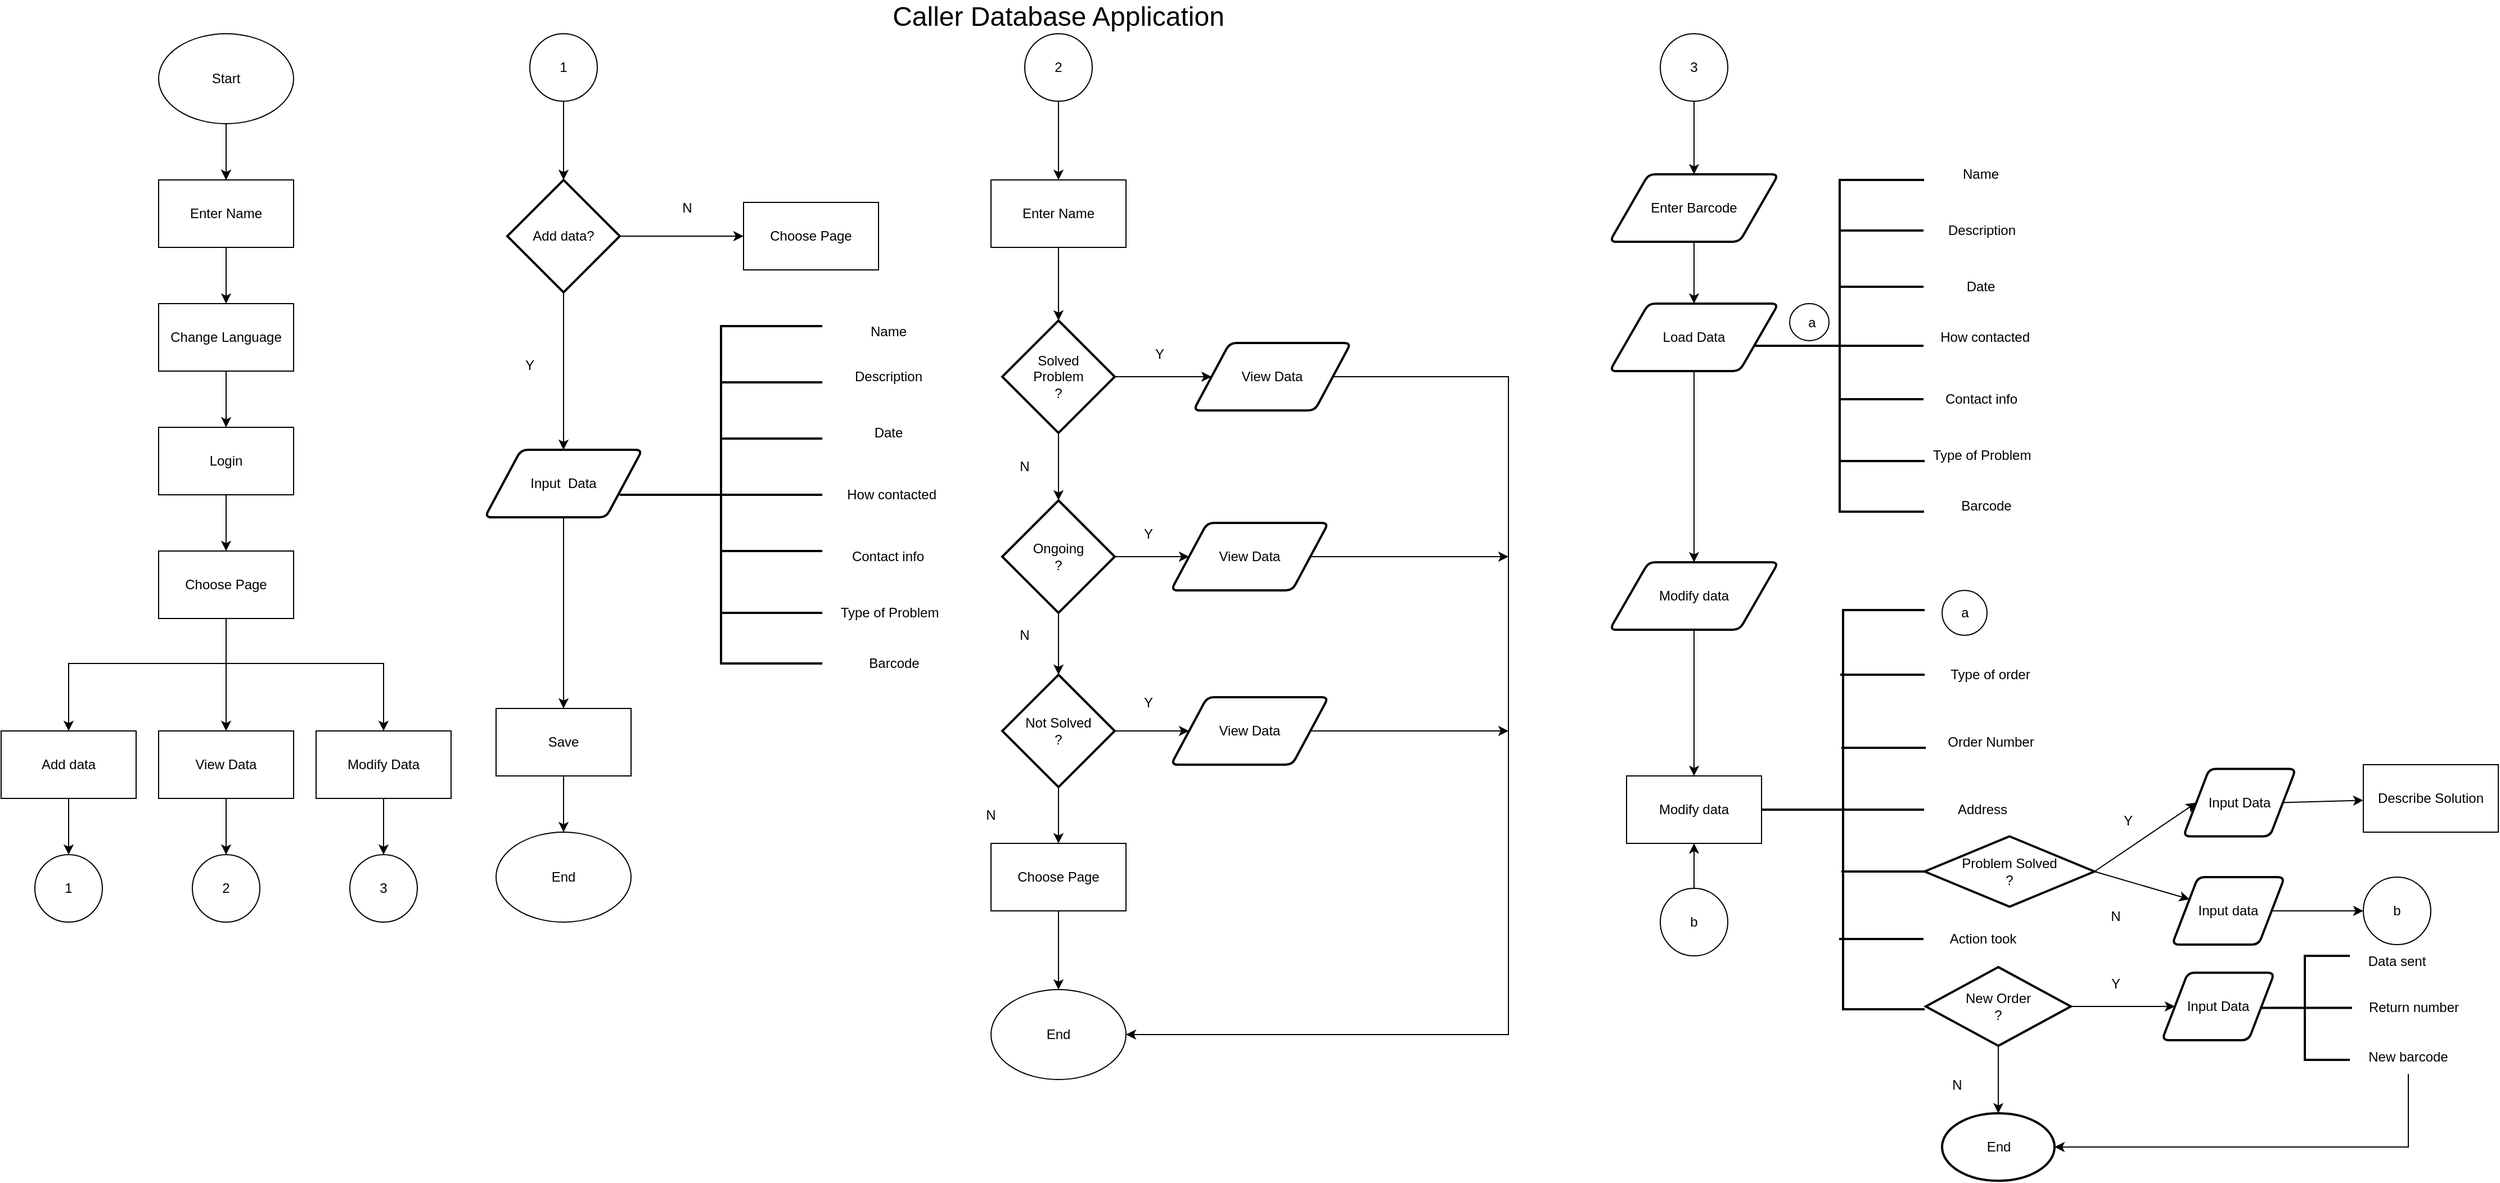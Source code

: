 <mxfile version="20.3.6" type="device"><diagram id="C5RBs43oDa-KdzZeNtuy" name="Page-1"><mxGraphModel dx="2556" dy="1094" grid="1" gridSize="10" guides="1" tooltips="1" connect="1" arrows="1" fold="1" page="1" pageScale="1" pageWidth="827" pageHeight="1169" math="0" shadow="0"><root><mxCell id="WIyWlLk6GJQsqaUBKTNV-0"/><mxCell id="WIyWlLk6GJQsqaUBKTNV-1" parent="WIyWlLk6GJQsqaUBKTNV-0"/><mxCell id="qyFNYcuWtiFjJXOkPWBM-26" value="" style="edgeStyle=orthogonalEdgeStyle;rounded=0;orthogonalLoop=1;jettySize=auto;html=1;" parent="WIyWlLk6GJQsqaUBKTNV-1" source="qyFNYcuWtiFjJXOkPWBM-0" target="qyFNYcuWtiFjJXOkPWBM-1" edge="1"><mxGeometry relative="1" as="geometry"/></mxCell><mxCell id="qyFNYcuWtiFjJXOkPWBM-0" value="Start" style="ellipse;whiteSpace=wrap;html=1;" parent="WIyWlLk6GJQsqaUBKTNV-1" vertex="1"><mxGeometry x="160" y="40" width="120" height="80" as="geometry"/></mxCell><mxCell id="qyFNYcuWtiFjJXOkPWBM-1" value="Enter Name" style="rounded=0;whiteSpace=wrap;html=1;" parent="WIyWlLk6GJQsqaUBKTNV-1" vertex="1"><mxGeometry x="160" y="170" width="120" height="60" as="geometry"/></mxCell><mxCell id="qyFNYcuWtiFjJXOkPWBM-2" value="Change Language" style="rounded=0;whiteSpace=wrap;html=1;" parent="WIyWlLk6GJQsqaUBKTNV-1" vertex="1"><mxGeometry x="160" y="280" width="120" height="60" as="geometry"/></mxCell><mxCell id="qyFNYcuWtiFjJXOkPWBM-4" value="Login" style="rounded=0;whiteSpace=wrap;html=1;" parent="WIyWlLk6GJQsqaUBKTNV-1" vertex="1"><mxGeometry x="160" y="390" width="120" height="60" as="geometry"/></mxCell><mxCell id="qyFNYcuWtiFjJXOkPWBM-7" value="Choose Page" style="rounded=0;whiteSpace=wrap;html=1;" parent="WIyWlLk6GJQsqaUBKTNV-1" vertex="1"><mxGeometry x="160" y="500" width="120" height="60" as="geometry"/></mxCell><mxCell id="qyFNYcuWtiFjJXOkPWBM-15" value="Add data" style="rounded=0;whiteSpace=wrap;html=1;" parent="WIyWlLk6GJQsqaUBKTNV-1" vertex="1"><mxGeometry x="20" y="660" width="120" height="60" as="geometry"/></mxCell><mxCell id="qyFNYcuWtiFjJXOkPWBM-16" value="View Data" style="rounded=0;whiteSpace=wrap;html=1;" parent="WIyWlLk6GJQsqaUBKTNV-1" vertex="1"><mxGeometry x="160" y="660" width="120" height="60" as="geometry"/></mxCell><mxCell id="qyFNYcuWtiFjJXOkPWBM-18" value="Modify Data" style="rounded=0;whiteSpace=wrap;html=1;" parent="WIyWlLk6GJQsqaUBKTNV-1" vertex="1"><mxGeometry x="300" y="660" width="120" height="60" as="geometry"/></mxCell><mxCell id="qyFNYcuWtiFjJXOkPWBM-24" value="" style="endArrow=classic;html=1;rounded=0;entryX=0.5;entryY=0;entryDx=0;entryDy=0;exitX=0.5;exitY=1;exitDx=0;exitDy=0;" parent="WIyWlLk6GJQsqaUBKTNV-1" source="qyFNYcuWtiFjJXOkPWBM-1" target="qyFNYcuWtiFjJXOkPWBM-2" edge="1"><mxGeometry width="50" height="50" relative="1" as="geometry"><mxPoint x="210" y="250" as="sourcePoint"/><mxPoint x="260" y="200" as="targetPoint"/></mxGeometry></mxCell><mxCell id="qyFNYcuWtiFjJXOkPWBM-25" value="" style="endArrow=classic;html=1;rounded=0;" parent="WIyWlLk6GJQsqaUBKTNV-1" source="qyFNYcuWtiFjJXOkPWBM-0" target="qyFNYcuWtiFjJXOkPWBM-1" edge="1"><mxGeometry width="50" height="50" relative="1" as="geometry"><mxPoint x="219.41" y="120" as="sourcePoint"/><mxPoint x="219.41" y="170" as="targetPoint"/></mxGeometry></mxCell><mxCell id="qyFNYcuWtiFjJXOkPWBM-27" value="" style="endArrow=classic;html=1;rounded=0;" parent="WIyWlLk6GJQsqaUBKTNV-1" source="qyFNYcuWtiFjJXOkPWBM-2" target="qyFNYcuWtiFjJXOkPWBM-4" edge="1"><mxGeometry width="50" height="50" relative="1" as="geometry"><mxPoint x="219.41" y="340" as="sourcePoint"/><mxPoint x="219.41" y="390" as="targetPoint"/></mxGeometry></mxCell><mxCell id="qyFNYcuWtiFjJXOkPWBM-28" value="" style="endArrow=classic;html=1;rounded=0;" parent="WIyWlLk6GJQsqaUBKTNV-1" source="qyFNYcuWtiFjJXOkPWBM-4" target="qyFNYcuWtiFjJXOkPWBM-7" edge="1"><mxGeometry width="50" height="50" relative="1" as="geometry"><mxPoint x="219.41" y="450" as="sourcePoint"/><mxPoint x="219.41" y="500" as="targetPoint"/></mxGeometry></mxCell><mxCell id="qyFNYcuWtiFjJXOkPWBM-29" value="" style="endArrow=classic;html=1;rounded=0;" parent="WIyWlLk6GJQsqaUBKTNV-1" target="qyFNYcuWtiFjJXOkPWBM-18" edge="1"><mxGeometry width="50" height="50" relative="1" as="geometry"><mxPoint x="220" y="600" as="sourcePoint"/><mxPoint x="359.41" y="660" as="targetPoint"/><Array as="points"><mxPoint x="360" y="600"/></Array></mxGeometry></mxCell><mxCell id="qyFNYcuWtiFjJXOkPWBM-30" value="" style="endArrow=classic;html=1;rounded=0;entryX=0.5;entryY=0;entryDx=0;entryDy=0;" parent="WIyWlLk6GJQsqaUBKTNV-1" source="qyFNYcuWtiFjJXOkPWBM-7" target="qyFNYcuWtiFjJXOkPWBM-16" edge="1"><mxGeometry width="50" height="50" relative="1" as="geometry"><mxPoint x="219.41" y="560" as="sourcePoint"/><mxPoint x="219.41" y="610" as="targetPoint"/></mxGeometry></mxCell><mxCell id="qyFNYcuWtiFjJXOkPWBM-31" value="" style="endArrow=classic;html=1;rounded=0;entryX=0.5;entryY=0;entryDx=0;entryDy=0;" parent="WIyWlLk6GJQsqaUBKTNV-1" target="qyFNYcuWtiFjJXOkPWBM-15" edge="1"><mxGeometry width="50" height="50" relative="1" as="geometry"><mxPoint x="220" y="600" as="sourcePoint"/><mxPoint x="79.41" y="650" as="targetPoint"/><Array as="points"><mxPoint x="80" y="600"/></Array></mxGeometry></mxCell><mxCell id="qyFNYcuWtiFjJXOkPWBM-32" value="" style="endArrow=classic;html=1;rounded=0;" parent="WIyWlLk6GJQsqaUBKTNV-1" source="qyFNYcuWtiFjJXOkPWBM-18" target="qyFNYcuWtiFjJXOkPWBM-37" edge="1"><mxGeometry width="50" height="50" relative="1" as="geometry"><mxPoint x="359.41" y="720" as="sourcePoint"/><mxPoint x="359.41" y="770" as="targetPoint"/></mxGeometry></mxCell><mxCell id="qyFNYcuWtiFjJXOkPWBM-33" value="" style="endArrow=classic;html=1;rounded=0;" parent="WIyWlLk6GJQsqaUBKTNV-1" source="qyFNYcuWtiFjJXOkPWBM-16" target="qyFNYcuWtiFjJXOkPWBM-36" edge="1"><mxGeometry width="50" height="50" relative="1" as="geometry"><mxPoint x="219.41" y="720" as="sourcePoint"/><mxPoint x="219.41" y="770" as="targetPoint"/></mxGeometry></mxCell><mxCell id="qyFNYcuWtiFjJXOkPWBM-34" value="" style="endArrow=classic;html=1;rounded=0;entryX=0.5;entryY=0;entryDx=0;entryDy=0;entryPerimeter=0;" parent="WIyWlLk6GJQsqaUBKTNV-1" source="qyFNYcuWtiFjJXOkPWBM-15" target="qyFNYcuWtiFjJXOkPWBM-35" edge="1"><mxGeometry width="50" height="50" relative="1" as="geometry"><mxPoint x="79.41" y="720" as="sourcePoint"/><mxPoint x="79.41" y="770" as="targetPoint"/></mxGeometry></mxCell><mxCell id="qyFNYcuWtiFjJXOkPWBM-35" value="" style="verticalLabelPosition=bottom;verticalAlign=top;html=1;shape=mxgraph.flowchart.on-page_reference;" parent="WIyWlLk6GJQsqaUBKTNV-1" vertex="1"><mxGeometry x="50" y="770" width="60" height="60" as="geometry"/></mxCell><mxCell id="qyFNYcuWtiFjJXOkPWBM-36" value="" style="verticalLabelPosition=bottom;verticalAlign=top;html=1;shape=mxgraph.flowchart.on-page_reference;" parent="WIyWlLk6GJQsqaUBKTNV-1" vertex="1"><mxGeometry x="190" y="770" width="60" height="60" as="geometry"/></mxCell><mxCell id="qyFNYcuWtiFjJXOkPWBM-37" value="" style="verticalLabelPosition=bottom;verticalAlign=top;html=1;shape=mxgraph.flowchart.on-page_reference;" parent="WIyWlLk6GJQsqaUBKTNV-1" vertex="1"><mxGeometry x="330" y="770" width="60" height="60" as="geometry"/></mxCell><mxCell id="qyFNYcuWtiFjJXOkPWBM-40" value="1" style="text;html=1;strokeColor=none;fillColor=none;align=center;verticalAlign=middle;whiteSpace=wrap;rounded=0;" parent="WIyWlLk6GJQsqaUBKTNV-1" vertex="1"><mxGeometry x="50" y="785" width="60" height="30" as="geometry"/></mxCell><mxCell id="qyFNYcuWtiFjJXOkPWBM-41" value="2" style="text;html=1;strokeColor=none;fillColor=none;align=center;verticalAlign=middle;whiteSpace=wrap;rounded=0;" parent="WIyWlLk6GJQsqaUBKTNV-1" vertex="1"><mxGeometry x="190" y="785" width="60" height="30" as="geometry"/></mxCell><mxCell id="qyFNYcuWtiFjJXOkPWBM-42" value="3" style="text;html=1;strokeColor=none;fillColor=none;align=center;verticalAlign=middle;whiteSpace=wrap;rounded=0;" parent="WIyWlLk6GJQsqaUBKTNV-1" vertex="1"><mxGeometry x="330" y="785" width="60" height="30" as="geometry"/></mxCell><mxCell id="qyFNYcuWtiFjJXOkPWBM-43" value="" style="verticalLabelPosition=bottom;verticalAlign=top;html=1;shape=mxgraph.flowchart.on-page_reference;" parent="WIyWlLk6GJQsqaUBKTNV-1" vertex="1"><mxGeometry x="490" y="40" width="60" height="60" as="geometry"/></mxCell><mxCell id="qyFNYcuWtiFjJXOkPWBM-46" value="" style="endArrow=classic;html=1;rounded=0;exitX=0.5;exitY=1;exitDx=0;exitDy=0;exitPerimeter=0;entryX=0.5;entryY=0;entryDx=0;entryDy=0;entryPerimeter=0;" parent="WIyWlLk6GJQsqaUBKTNV-1" source="qyFNYcuWtiFjJXOkPWBM-43" target="qyFNYcuWtiFjJXOkPWBM-47" edge="1"><mxGeometry width="50" height="50" relative="1" as="geometry"><mxPoint x="500" y="110" as="sourcePoint"/><mxPoint x="489.44" y="150" as="targetPoint"/></mxGeometry></mxCell><mxCell id="qyFNYcuWtiFjJXOkPWBM-47" value="Add data?" style="strokeWidth=2;html=1;shape=mxgraph.flowchart.decision;whiteSpace=wrap;" parent="WIyWlLk6GJQsqaUBKTNV-1" vertex="1"><mxGeometry x="470" y="170" width="100" height="100" as="geometry"/></mxCell><mxCell id="qyFNYcuWtiFjJXOkPWBM-48" value="" style="endArrow=classic;html=1;rounded=0;exitX=1;exitY=0.5;exitDx=0;exitDy=0;exitPerimeter=0;" parent="WIyWlLk6GJQsqaUBKTNV-1" source="qyFNYcuWtiFjJXOkPWBM-47" target="qyFNYcuWtiFjJXOkPWBM-49" edge="1"><mxGeometry width="50" height="50" relative="1" as="geometry"><mxPoint x="540" y="180" as="sourcePoint"/><mxPoint x="590" y="180" as="targetPoint"/></mxGeometry></mxCell><mxCell id="qyFNYcuWtiFjJXOkPWBM-49" value="Choose Page" style="rounded=0;whiteSpace=wrap;html=1;" parent="WIyWlLk6GJQsqaUBKTNV-1" vertex="1"><mxGeometry x="680" y="190" width="120" height="60" as="geometry"/></mxCell><mxCell id="qyFNYcuWtiFjJXOkPWBM-50" value="N" style="text;html=1;strokeColor=none;fillColor=none;align=center;verticalAlign=middle;whiteSpace=wrap;rounded=0;" parent="WIyWlLk6GJQsqaUBKTNV-1" vertex="1"><mxGeometry x="600" y="180" width="60" height="30" as="geometry"/></mxCell><mxCell id="qyFNYcuWtiFjJXOkPWBM-51" value="" style="endArrow=classic;html=1;rounded=0;entryX=0.5;entryY=0;entryDx=0;entryDy=0;" parent="WIyWlLk6GJQsqaUBKTNV-1" source="qyFNYcuWtiFjJXOkPWBM-47" target="qyFNYcuWtiFjJXOkPWBM-53" edge="1"><mxGeometry width="50" height="50" relative="1" as="geometry"><mxPoint x="489.44" y="230" as="sourcePoint"/><mxPoint x="489.44" y="280" as="targetPoint"/></mxGeometry></mxCell><mxCell id="qyFNYcuWtiFjJXOkPWBM-52" value="Y" style="text;html=1;strokeColor=none;fillColor=none;align=center;verticalAlign=middle;whiteSpace=wrap;rounded=0;" parent="WIyWlLk6GJQsqaUBKTNV-1" vertex="1"><mxGeometry x="460" y="320" width="60" height="30" as="geometry"/></mxCell><mxCell id="qyFNYcuWtiFjJXOkPWBM-53" value="Input&amp;nbsp; Data" style="shape=parallelogram;html=1;strokeWidth=2;perimeter=parallelogramPerimeter;whiteSpace=wrap;rounded=1;arcSize=12;size=0.23;" parent="WIyWlLk6GJQsqaUBKTNV-1" vertex="1"><mxGeometry x="450" y="410" width="140" height="60" as="geometry"/></mxCell><mxCell id="qyFNYcuWtiFjJXOkPWBM-54" value="" style="endArrow=classic;html=1;rounded=0;entryX=0.5;entryY=0;entryDx=0;entryDy=0;" parent="WIyWlLk6GJQsqaUBKTNV-1" source="qyFNYcuWtiFjJXOkPWBM-53" target="qyFNYcuWtiFjJXOkPWBM-55" edge="1"><mxGeometry width="50" height="50" relative="1" as="geometry"><mxPoint x="490" y="340" as="sourcePoint"/><mxPoint x="488.89" y="390" as="targetPoint"/></mxGeometry></mxCell><mxCell id="qyFNYcuWtiFjJXOkPWBM-55" value="Save" style="rounded=0;whiteSpace=wrap;html=1;" parent="WIyWlLk6GJQsqaUBKTNV-1" vertex="1"><mxGeometry x="460" y="640" width="120" height="60" as="geometry"/></mxCell><mxCell id="qyFNYcuWtiFjJXOkPWBM-57" value="End" style="ellipse;whiteSpace=wrap;html=1;" parent="WIyWlLk6GJQsqaUBKTNV-1" vertex="1"><mxGeometry x="460" y="750" width="120" height="80" as="geometry"/></mxCell><mxCell id="qyFNYcuWtiFjJXOkPWBM-58" value="" style="endArrow=classic;html=1;rounded=0;entryX=0.5;entryY=0;entryDx=0;entryDy=0;" parent="WIyWlLk6GJQsqaUBKTNV-1" source="qyFNYcuWtiFjJXOkPWBM-55" target="qyFNYcuWtiFjJXOkPWBM-57" edge="1"><mxGeometry width="50" height="50" relative="1" as="geometry"><mxPoint x="490" y="450" as="sourcePoint"/><mxPoint x="490" y="500" as="targetPoint"/></mxGeometry></mxCell><mxCell id="qyFNYcuWtiFjJXOkPWBM-66" value="" style="strokeWidth=2;html=1;shape=mxgraph.flowchart.annotation_2;align=left;labelPosition=right;pointerEvents=1;" parent="WIyWlLk6GJQsqaUBKTNV-1" vertex="1"><mxGeometry x="570" y="300" width="180" height="300" as="geometry"/></mxCell><mxCell id="qyFNYcuWtiFjJXOkPWBM-69" value="" style="strokeWidth=2;html=1;shape=mxgraph.flowchart.annotation_1;align=left;pointerEvents=1;" parent="WIyWlLk6GJQsqaUBKTNV-1" vertex="1"><mxGeometry x="660" y="350" width="90" height="100" as="geometry"/></mxCell><mxCell id="qyFNYcuWtiFjJXOkPWBM-71" value="" style="strokeWidth=2;html=1;shape=mxgraph.flowchart.annotation_1;align=left;pointerEvents=1;" parent="WIyWlLk6GJQsqaUBKTNV-1" vertex="1"><mxGeometry x="660" y="400" width="90" height="100" as="geometry"/></mxCell><mxCell id="qyFNYcuWtiFjJXOkPWBM-74" value="" style="line;strokeWidth=2;html=1;" parent="WIyWlLk6GJQsqaUBKTNV-1" vertex="1"><mxGeometry x="660" y="550" width="90" height="10" as="geometry"/></mxCell><mxCell id="qyFNYcuWtiFjJXOkPWBM-75" value="Name" style="text;html=1;strokeColor=none;fillColor=none;align=center;verticalAlign=middle;whiteSpace=wrap;rounded=0;" parent="WIyWlLk6GJQsqaUBKTNV-1" vertex="1"><mxGeometry x="778.5" y="290" width="60" height="30" as="geometry"/></mxCell><mxCell id="qyFNYcuWtiFjJXOkPWBM-76" value="Description" style="text;html=1;strokeColor=none;fillColor=none;align=center;verticalAlign=middle;whiteSpace=wrap;rounded=0;" parent="WIyWlLk6GJQsqaUBKTNV-1" vertex="1"><mxGeometry x="778.5" y="330" width="60" height="30" as="geometry"/></mxCell><mxCell id="qyFNYcuWtiFjJXOkPWBM-77" value="Date" style="text;html=1;strokeColor=none;fillColor=none;align=center;verticalAlign=middle;whiteSpace=wrap;rounded=0;" parent="WIyWlLk6GJQsqaUBKTNV-1" vertex="1"><mxGeometry x="778.5" y="380" width="60" height="30" as="geometry"/></mxCell><mxCell id="qyFNYcuWtiFjJXOkPWBM-78" value="How contacted&amp;nbsp;" style="text;html=1;strokeColor=none;fillColor=none;align=center;verticalAlign=middle;whiteSpace=wrap;rounded=0;" parent="WIyWlLk6GJQsqaUBKTNV-1" vertex="1"><mxGeometry x="767" y="435" width="93" height="30" as="geometry"/></mxCell><mxCell id="qyFNYcuWtiFjJXOkPWBM-79" value="Contact info" style="text;html=1;strokeColor=none;fillColor=none;align=center;verticalAlign=middle;whiteSpace=wrap;rounded=0;" parent="WIyWlLk6GJQsqaUBKTNV-1" vertex="1"><mxGeometry x="767" y="490" width="83" height="30" as="geometry"/></mxCell><mxCell id="qyFNYcuWtiFjJXOkPWBM-82" value="Type of Problem" style="text;html=1;strokeColor=none;fillColor=none;align=center;verticalAlign=middle;whiteSpace=wrap;rounded=0;" parent="WIyWlLk6GJQsqaUBKTNV-1" vertex="1"><mxGeometry x="758.5" y="540" width="101.5" height="30" as="geometry"/></mxCell><mxCell id="qyFNYcuWtiFjJXOkPWBM-83" value="Barcode" style="text;html=1;strokeColor=none;fillColor=none;align=center;verticalAlign=middle;whiteSpace=wrap;rounded=0;" parent="WIyWlLk6GJQsqaUBKTNV-1" vertex="1"><mxGeometry x="783.5" y="585" width="60" height="30" as="geometry"/></mxCell><mxCell id="qyFNYcuWtiFjJXOkPWBM-84" value="1" style="text;html=1;strokeColor=none;fillColor=none;align=center;verticalAlign=middle;whiteSpace=wrap;rounded=0;" parent="WIyWlLk6GJQsqaUBKTNV-1" vertex="1"><mxGeometry x="490" y="55" width="60" height="30" as="geometry"/></mxCell><mxCell id="qyFNYcuWtiFjJXOkPWBM-85" value="" style="verticalLabelPosition=bottom;verticalAlign=top;html=1;shape=mxgraph.flowchart.on-page_reference;" parent="WIyWlLk6GJQsqaUBKTNV-1" vertex="1"><mxGeometry x="930" y="40" width="60" height="60" as="geometry"/></mxCell><mxCell id="qyFNYcuWtiFjJXOkPWBM-87" value="" style="endArrow=classic;html=1;rounded=0;entryX=0.5;entryY=0;entryDx=0;entryDy=0;" parent="WIyWlLk6GJQsqaUBKTNV-1" source="qyFNYcuWtiFjJXOkPWBM-85" target="qyFNYcuWtiFjJXOkPWBM-88" edge="1"><mxGeometry width="50" height="50" relative="1" as="geometry"><mxPoint x="949" y="90" as="sourcePoint"/><mxPoint x="949.29" y="170" as="targetPoint"/></mxGeometry></mxCell><mxCell id="qyFNYcuWtiFjJXOkPWBM-88" value="Enter Name" style="rounded=0;whiteSpace=wrap;html=1;" parent="WIyWlLk6GJQsqaUBKTNV-1" vertex="1"><mxGeometry x="900" y="170" width="120" height="60" as="geometry"/></mxCell><mxCell id="qyFNYcuWtiFjJXOkPWBM-89" value="2" style="text;html=1;strokeColor=none;fillColor=none;align=center;verticalAlign=middle;whiteSpace=wrap;rounded=0;" parent="WIyWlLk6GJQsqaUBKTNV-1" vertex="1"><mxGeometry x="930" y="55" width="60" height="30" as="geometry"/></mxCell><mxCell id="qyFNYcuWtiFjJXOkPWBM-91" value="" style="endArrow=classic;html=1;rounded=0;entryX=0.5;entryY=0;entryDx=0;entryDy=0;entryPerimeter=0;" parent="WIyWlLk6GJQsqaUBKTNV-1" source="qyFNYcuWtiFjJXOkPWBM-88" target="qyFNYcuWtiFjJXOkPWBM-92" edge="1"><mxGeometry width="50" height="50" relative="1" as="geometry"><mxPoint x="959.29" y="240" as="sourcePoint"/><mxPoint x="959.29" y="310" as="targetPoint"/></mxGeometry></mxCell><mxCell id="qyFNYcuWtiFjJXOkPWBM-92" value="Solved &lt;br&gt;Problem&lt;br&gt;?" style="strokeWidth=2;html=1;shape=mxgraph.flowchart.decision;whiteSpace=wrap;" parent="WIyWlLk6GJQsqaUBKTNV-1" vertex="1"><mxGeometry x="910" y="295" width="100" height="100" as="geometry"/></mxCell><mxCell id="qyFNYcuWtiFjJXOkPWBM-93" value="" style="endArrow=classic;html=1;rounded=0;entryX=0;entryY=0.5;entryDx=0;entryDy=0;startArrow=none;exitX=1;exitY=0.5;exitDx=0;exitDy=0;exitPerimeter=0;" parent="WIyWlLk6GJQsqaUBKTNV-1" source="qyFNYcuWtiFjJXOkPWBM-92" target="qyFNYcuWtiFjJXOkPWBM-94" edge="1"><mxGeometry width="50" height="50" relative="1" as="geometry"><mxPoint x="1070" y="380" as="sourcePoint"/><mxPoint x="1070" y="350" as="targetPoint"/></mxGeometry></mxCell><mxCell id="qyFNYcuWtiFjJXOkPWBM-94" value="View Data" style="shape=parallelogram;html=1;strokeWidth=2;perimeter=parallelogramPerimeter;whiteSpace=wrap;rounded=1;arcSize=12;size=0.23;" parent="WIyWlLk6GJQsqaUBKTNV-1" vertex="1"><mxGeometry x="1080" y="315" width="140" height="60" as="geometry"/></mxCell><mxCell id="qyFNYcuWtiFjJXOkPWBM-96" value="" style="endArrow=classic;html=1;rounded=0;entryX=0.5;entryY=0;entryDx=0;entryDy=0;entryPerimeter=0;" parent="WIyWlLk6GJQsqaUBKTNV-1" source="qyFNYcuWtiFjJXOkPWBM-92" target="qyFNYcuWtiFjJXOkPWBM-97" edge="1"><mxGeometry width="50" height="50" relative="1" as="geometry"><mxPoint x="959.29" y="460" as="sourcePoint"/><mxPoint x="959.29" y="530" as="targetPoint"/></mxGeometry></mxCell><mxCell id="qyFNYcuWtiFjJXOkPWBM-97" value="Ongoing&lt;br&gt;?" style="strokeWidth=2;html=1;shape=mxgraph.flowchart.decision;whiteSpace=wrap;" parent="WIyWlLk6GJQsqaUBKTNV-1" vertex="1"><mxGeometry x="910" y="455" width="100" height="100" as="geometry"/></mxCell><mxCell id="qyFNYcuWtiFjJXOkPWBM-98" value="" style="endArrow=classic;html=1;rounded=0;entryX=0;entryY=0.5;entryDx=0;entryDy=0;" parent="WIyWlLk6GJQsqaUBKTNV-1" source="qyFNYcuWtiFjJXOkPWBM-97" target="qyFNYcuWtiFjJXOkPWBM-99" edge="1"><mxGeometry width="50" height="50" relative="1" as="geometry"><mxPoint x="1010" y="580" as="sourcePoint"/><mxPoint x="1070" y="570" as="targetPoint"/></mxGeometry></mxCell><mxCell id="qyFNYcuWtiFjJXOkPWBM-99" value="View Data" style="shape=parallelogram;html=1;strokeWidth=2;perimeter=parallelogramPerimeter;whiteSpace=wrap;rounded=1;arcSize=12;size=0.23;" parent="WIyWlLk6GJQsqaUBKTNV-1" vertex="1"><mxGeometry x="1060" y="475" width="140" height="60" as="geometry"/></mxCell><mxCell id="qyFNYcuWtiFjJXOkPWBM-100" value="Y" style="text;html=1;strokeColor=none;fillColor=none;align=center;verticalAlign=middle;whiteSpace=wrap;rounded=0;" parent="WIyWlLk6GJQsqaUBKTNV-1" vertex="1"><mxGeometry x="1010" y="470" width="60" height="30" as="geometry"/></mxCell><mxCell id="qyFNYcuWtiFjJXOkPWBM-101" value="" style="endArrow=classic;html=1;rounded=0;entryX=0.5;entryY=0;entryDx=0;entryDy=0;startArrow=none;" parent="WIyWlLk6GJQsqaUBKTNV-1" source="qyFNYcuWtiFjJXOkPWBM-102" target="qyFNYcuWtiFjJXOkPWBM-119" edge="1"><mxGeometry width="50" height="50" relative="1" as="geometry"><mxPoint x="959.29" y="680" as="sourcePoint"/><mxPoint x="959.29" y="750" as="targetPoint"/></mxGeometry></mxCell><mxCell id="qyFNYcuWtiFjJXOkPWBM-103" value="" style="endArrow=classic;html=1;rounded=0;entryX=0;entryY=0.5;entryDx=0;entryDy=0;" parent="WIyWlLk6GJQsqaUBKTNV-1" source="qyFNYcuWtiFjJXOkPWBM-102" target="qyFNYcuWtiFjJXOkPWBM-104" edge="1"><mxGeometry width="50" height="50" relative="1" as="geometry"><mxPoint x="1010" y="790" as="sourcePoint"/><mxPoint x="1070" y="780" as="targetPoint"/></mxGeometry></mxCell><mxCell id="qyFNYcuWtiFjJXOkPWBM-104" value="View Data" style="shape=parallelogram;html=1;strokeWidth=2;perimeter=parallelogramPerimeter;whiteSpace=wrap;rounded=1;arcSize=12;size=0.23;" parent="WIyWlLk6GJQsqaUBKTNV-1" vertex="1"><mxGeometry x="1060" y="630" width="140" height="60" as="geometry"/></mxCell><mxCell id="qyFNYcuWtiFjJXOkPWBM-105" value="Y" style="text;html=1;strokeColor=none;fillColor=none;align=center;verticalAlign=middle;whiteSpace=wrap;rounded=0;" parent="WIyWlLk6GJQsqaUBKTNV-1" vertex="1"><mxGeometry x="1010" y="620" width="60" height="30" as="geometry"/></mxCell><mxCell id="qyFNYcuWtiFjJXOkPWBM-95" value="Y" style="text;html=1;strokeColor=none;fillColor=none;align=center;verticalAlign=middle;whiteSpace=wrap;rounded=0;" parent="WIyWlLk6GJQsqaUBKTNV-1" vertex="1"><mxGeometry x="1020" y="310" width="60" height="30" as="geometry"/></mxCell><mxCell id="qyFNYcuWtiFjJXOkPWBM-102" value="Not Solved&lt;br&gt;?" style="strokeWidth=2;html=1;shape=mxgraph.flowchart.decision;whiteSpace=wrap;" parent="WIyWlLk6GJQsqaUBKTNV-1" vertex="1"><mxGeometry x="910" y="610" width="100" height="100" as="geometry"/></mxCell><mxCell id="qyFNYcuWtiFjJXOkPWBM-110" value="" style="endArrow=classic;html=1;rounded=0;" parent="WIyWlLk6GJQsqaUBKTNV-1" source="qyFNYcuWtiFjJXOkPWBM-97" target="qyFNYcuWtiFjJXOkPWBM-102" edge="1"><mxGeometry width="50" height="50" relative="1" as="geometry"><mxPoint x="959.29" y="535" as="sourcePoint"/><mxPoint x="959.29" y="605" as="targetPoint"/></mxGeometry></mxCell><mxCell id="qyFNYcuWtiFjJXOkPWBM-116" value="N" style="text;html=1;strokeColor=none;fillColor=none;align=center;verticalAlign=middle;whiteSpace=wrap;rounded=0;" parent="WIyWlLk6GJQsqaUBKTNV-1" vertex="1"><mxGeometry x="900" y="410" width="60" height="30" as="geometry"/></mxCell><mxCell id="qyFNYcuWtiFjJXOkPWBM-117" value="N" style="text;html=1;strokeColor=none;fillColor=none;align=center;verticalAlign=middle;whiteSpace=wrap;rounded=0;" parent="WIyWlLk6GJQsqaUBKTNV-1" vertex="1"><mxGeometry x="900" y="560" width="60" height="30" as="geometry"/></mxCell><mxCell id="qyFNYcuWtiFjJXOkPWBM-118" value="N" style="text;html=1;strokeColor=none;fillColor=none;align=center;verticalAlign=middle;whiteSpace=wrap;rounded=0;" parent="WIyWlLk6GJQsqaUBKTNV-1" vertex="1"><mxGeometry x="870" y="720" width="60" height="30" as="geometry"/></mxCell><mxCell id="qyFNYcuWtiFjJXOkPWBM-119" value="Choose Page" style="rounded=0;whiteSpace=wrap;html=1;" parent="WIyWlLk6GJQsqaUBKTNV-1" vertex="1"><mxGeometry x="900" y="760" width="120" height="60" as="geometry"/></mxCell><mxCell id="qyFNYcuWtiFjJXOkPWBM-120" value="" style="endArrow=classic;html=1;rounded=0;entryX=0.5;entryY=0;entryDx=0;entryDy=0;" parent="WIyWlLk6GJQsqaUBKTNV-1" source="qyFNYcuWtiFjJXOkPWBM-119" target="qyFNYcuWtiFjJXOkPWBM-121" edge="1"><mxGeometry width="50" height="50" relative="1" as="geometry"><mxPoint x="958.57" y="820" as="sourcePoint"/><mxPoint x="958.57" y="890" as="targetPoint"/></mxGeometry></mxCell><mxCell id="qyFNYcuWtiFjJXOkPWBM-121" value="End" style="ellipse;whiteSpace=wrap;html=1;" parent="WIyWlLk6GJQsqaUBKTNV-1" vertex="1"><mxGeometry x="900" y="890" width="120" height="80" as="geometry"/></mxCell><mxCell id="qyFNYcuWtiFjJXOkPWBM-122" value="" style="endArrow=classic;html=1;rounded=0;entryX=1;entryY=0.5;entryDx=0;entryDy=0;exitX=1;exitY=0.5;exitDx=0;exitDy=0;" parent="WIyWlLk6GJQsqaUBKTNV-1" source="qyFNYcuWtiFjJXOkPWBM-94" target="qyFNYcuWtiFjJXOkPWBM-121" edge="1"><mxGeometry width="50" height="50" relative="1" as="geometry"><mxPoint x="1300" y="350" as="sourcePoint"/><mxPoint x="1300" y="420" as="targetPoint"/><Array as="points"><mxPoint x="1360" y="345"/><mxPoint x="1360" y="930"/></Array></mxGeometry></mxCell><mxCell id="qyFNYcuWtiFjJXOkPWBM-123" value="" style="endArrow=classic;html=1;rounded=0;exitX=1;exitY=0.5;exitDx=0;exitDy=0;" parent="WIyWlLk6GJQsqaUBKTNV-1" source="qyFNYcuWtiFjJXOkPWBM-99" edge="1"><mxGeometry width="50" height="50" relative="1" as="geometry"><mxPoint x="970" y="110" as="sourcePoint"/><mxPoint x="1360" y="505" as="targetPoint"/></mxGeometry></mxCell><mxCell id="qyFNYcuWtiFjJXOkPWBM-125" value="" style="endArrow=classic;html=1;rounded=0;" parent="WIyWlLk6GJQsqaUBKTNV-1" source="qyFNYcuWtiFjJXOkPWBM-104" edge="1"><mxGeometry width="50" height="50" relative="1" as="geometry"><mxPoint x="1190" y="660.0" as="sourcePoint"/><mxPoint x="1360" y="660" as="targetPoint"/></mxGeometry></mxCell><mxCell id="qyFNYcuWtiFjJXOkPWBM-126" value="" style="verticalLabelPosition=bottom;verticalAlign=top;html=1;shape=mxgraph.flowchart.on-page_reference;" parent="WIyWlLk6GJQsqaUBKTNV-1" vertex="1"><mxGeometry x="1495" y="40" width="60" height="60" as="geometry"/></mxCell><mxCell id="qyFNYcuWtiFjJXOkPWBM-128" value="Enter Barcode" style="shape=parallelogram;html=1;strokeWidth=2;perimeter=parallelogramPerimeter;whiteSpace=wrap;rounded=1;arcSize=12;size=0.23;" parent="WIyWlLk6GJQsqaUBKTNV-1" vertex="1"><mxGeometry x="1450" y="165" width="150" height="60" as="geometry"/></mxCell><mxCell id="qyFNYcuWtiFjJXOkPWBM-129" value="" style="endArrow=classic;html=1;rounded=0;entryX=0.5;entryY=0;entryDx=0;entryDy=0;" parent="WIyWlLk6GJQsqaUBKTNV-1" source="qyFNYcuWtiFjJXOkPWBM-126" target="qyFNYcuWtiFjJXOkPWBM-128" edge="1"><mxGeometry width="50" height="50" relative="1" as="geometry"><mxPoint x="1540" y="100" as="sourcePoint"/><mxPoint x="1540" y="150" as="targetPoint"/></mxGeometry></mxCell><mxCell id="qyFNYcuWtiFjJXOkPWBM-130" style="edgeStyle=orthogonalEdgeStyle;rounded=0;orthogonalLoop=1;jettySize=auto;html=1;exitX=0.5;exitY=1;exitDx=0;exitDy=0;" parent="WIyWlLk6GJQsqaUBKTNV-1" source="qyFNYcuWtiFjJXOkPWBM-128" target="qyFNYcuWtiFjJXOkPWBM-128" edge="1"><mxGeometry relative="1" as="geometry"/></mxCell><mxCell id="qyFNYcuWtiFjJXOkPWBM-132" value="Load Data" style="shape=parallelogram;html=1;strokeWidth=2;perimeter=parallelogramPerimeter;whiteSpace=wrap;rounded=1;arcSize=12;size=0.23;" parent="WIyWlLk6GJQsqaUBKTNV-1" vertex="1"><mxGeometry x="1450" y="280" width="150" height="60" as="geometry"/></mxCell><mxCell id="qyFNYcuWtiFjJXOkPWBM-133" style="edgeStyle=orthogonalEdgeStyle;rounded=0;orthogonalLoop=1;jettySize=auto;html=1;exitX=0.5;exitY=1;exitDx=0;exitDy=0;" parent="WIyWlLk6GJQsqaUBKTNV-1" source="qyFNYcuWtiFjJXOkPWBM-132" target="qyFNYcuWtiFjJXOkPWBM-132" edge="1"><mxGeometry relative="1" as="geometry"/></mxCell><mxCell id="qyFNYcuWtiFjJXOkPWBM-134" value="" style="endArrow=classic;html=1;rounded=0;entryX=0.5;entryY=0;entryDx=0;entryDy=0;exitX=0.5;exitY=1;exitDx=0;exitDy=0;" parent="WIyWlLk6GJQsqaUBKTNV-1" source="qyFNYcuWtiFjJXOkPWBM-128" target="qyFNYcuWtiFjJXOkPWBM-132" edge="1"><mxGeometry width="50" height="50" relative="1" as="geometry"><mxPoint x="1525" y="220" as="sourcePoint"/><mxPoint x="1539.29" y="280" as="targetPoint"/></mxGeometry></mxCell><mxCell id="qyFNYcuWtiFjJXOkPWBM-136" style="edgeStyle=orthogonalEdgeStyle;rounded=0;orthogonalLoop=1;jettySize=auto;html=1;exitX=0.5;exitY=1;exitDx=0;exitDy=0;" parent="WIyWlLk6GJQsqaUBKTNV-1" edge="1"><mxGeometry relative="1" as="geometry"><mxPoint x="1540" y="345" as="sourcePoint"/><mxPoint x="1540" y="345" as="targetPoint"/></mxGeometry></mxCell><mxCell id="qyFNYcuWtiFjJXOkPWBM-137" value="Modify data" style="shape=parallelogram;html=1;strokeWidth=2;perimeter=parallelogramPerimeter;whiteSpace=wrap;rounded=1;arcSize=12;size=0.23;" parent="WIyWlLk6GJQsqaUBKTNV-1" vertex="1"><mxGeometry x="1450" y="510" width="150" height="60" as="geometry"/></mxCell><mxCell id="qyFNYcuWtiFjJXOkPWBM-138" style="edgeStyle=orthogonalEdgeStyle;rounded=0;orthogonalLoop=1;jettySize=auto;html=1;exitX=0.5;exitY=1;exitDx=0;exitDy=0;" parent="WIyWlLk6GJQsqaUBKTNV-1" source="qyFNYcuWtiFjJXOkPWBM-137" target="qyFNYcuWtiFjJXOkPWBM-137" edge="1"><mxGeometry relative="1" as="geometry"/></mxCell><mxCell id="qyFNYcuWtiFjJXOkPWBM-139" value="" style="endArrow=classic;html=1;rounded=0;entryX=0.5;entryY=0;entryDx=0;entryDy=0;exitX=0.5;exitY=1;exitDx=0;exitDy=0;" parent="WIyWlLk6GJQsqaUBKTNV-1" source="qyFNYcuWtiFjJXOkPWBM-132" target="qyFNYcuWtiFjJXOkPWBM-137" edge="1"><mxGeometry width="50" height="50" relative="1" as="geometry"><mxPoint x="1539.29" y="340" as="sourcePoint"/><mxPoint x="1539.29" y="400" as="targetPoint"/></mxGeometry></mxCell><mxCell id="qyFNYcuWtiFjJXOkPWBM-140" value="3" style="text;html=1;strokeColor=none;fillColor=none;align=center;verticalAlign=middle;whiteSpace=wrap;rounded=0;" parent="WIyWlLk6GJQsqaUBKTNV-1" vertex="1"><mxGeometry x="1495" y="55" width="60" height="30" as="geometry"/></mxCell><mxCell id="qyFNYcuWtiFjJXOkPWBM-144" value="Name" style="text;html=1;strokeColor=none;fillColor=none;align=center;verticalAlign=middle;whiteSpace=wrap;rounded=0;" parent="WIyWlLk6GJQsqaUBKTNV-1" vertex="1"><mxGeometry x="1750" y="150" width="60" height="30" as="geometry"/></mxCell><mxCell id="qyFNYcuWtiFjJXOkPWBM-145" value="Description" style="text;html=1;strokeColor=none;fillColor=none;align=center;verticalAlign=middle;whiteSpace=wrap;rounded=0;" parent="WIyWlLk6GJQsqaUBKTNV-1" vertex="1"><mxGeometry x="1750.75" y="200" width="60" height="30" as="geometry"/></mxCell><mxCell id="qyFNYcuWtiFjJXOkPWBM-146" value="Date" style="text;html=1;strokeColor=none;fillColor=none;align=center;verticalAlign=middle;whiteSpace=wrap;rounded=0;" parent="WIyWlLk6GJQsqaUBKTNV-1" vertex="1"><mxGeometry x="1750" y="250" width="60" height="30" as="geometry"/></mxCell><mxCell id="qyFNYcuWtiFjJXOkPWBM-147" value="How contacted&amp;nbsp;" style="text;html=1;strokeColor=none;fillColor=none;align=center;verticalAlign=middle;whiteSpace=wrap;rounded=0;" parent="WIyWlLk6GJQsqaUBKTNV-1" vertex="1"><mxGeometry x="1738.5" y="295" width="93" height="30" as="geometry"/></mxCell><mxCell id="qyFNYcuWtiFjJXOkPWBM-148" value="Contact info" style="text;html=1;strokeColor=none;fillColor=none;align=center;verticalAlign=middle;whiteSpace=wrap;rounded=0;" parent="WIyWlLk6GJQsqaUBKTNV-1" vertex="1"><mxGeometry x="1738.5" y="350" width="83" height="30" as="geometry"/></mxCell><mxCell id="qyFNYcuWtiFjJXOkPWBM-149" value="Type of Problem" style="text;html=1;strokeColor=none;fillColor=none;align=center;verticalAlign=middle;whiteSpace=wrap;rounded=0;" parent="WIyWlLk6GJQsqaUBKTNV-1" vertex="1"><mxGeometry x="1730" y="400" width="101.5" height="30" as="geometry"/></mxCell><mxCell id="qyFNYcuWtiFjJXOkPWBM-150" value="Barcode" style="text;html=1;strokeColor=none;fillColor=none;align=center;verticalAlign=middle;whiteSpace=wrap;rounded=0;" parent="WIyWlLk6GJQsqaUBKTNV-1" vertex="1"><mxGeometry x="1755" y="445" width="60" height="30" as="geometry"/></mxCell><mxCell id="qyFNYcuWtiFjJXOkPWBM-161" value="" style="strokeWidth=2;html=1;shape=mxgraph.flowchart.annotation_2;align=left;labelPosition=right;pointerEvents=1;" parent="WIyWlLk6GJQsqaUBKTNV-1" vertex="1"><mxGeometry x="1579.5" y="170" width="150" height="295" as="geometry"/></mxCell><mxCell id="qyFNYcuWtiFjJXOkPWBM-168" value="" style="endArrow=classic;html=1;rounded=0;entryX=0.5;entryY=0;entryDx=0;entryDy=0;exitX=0.5;exitY=1;exitDx=0;exitDy=0;" parent="WIyWlLk6GJQsqaUBKTNV-1" source="qyFNYcuWtiFjJXOkPWBM-137" target="qyFNYcuWtiFjJXOkPWBM-169" edge="1"><mxGeometry width="50" height="50" relative="1" as="geometry"><mxPoint x="1525" y="570" as="sourcePoint"/><mxPoint x="1514.29" y="527.5" as="targetPoint"/></mxGeometry></mxCell><mxCell id="qyFNYcuWtiFjJXOkPWBM-169" value="Modify data" style="rounded=0;whiteSpace=wrap;html=1;" parent="WIyWlLk6GJQsqaUBKTNV-1" vertex="1"><mxGeometry x="1465" y="700" width="120" height="60" as="geometry"/></mxCell><mxCell id="qyFNYcuWtiFjJXOkPWBM-170" value="" style="endArrow=classic;html=1;rounded=0;entryX=0.5;entryY=1;entryDx=0;entryDy=0;" parent="WIyWlLk6GJQsqaUBKTNV-1" source="qyFNYcuWtiFjJXOkPWBM-171" target="qyFNYcuWtiFjJXOkPWBM-169" edge="1"><mxGeometry width="50" height="50" relative="1" as="geometry"><mxPoint x="1525" y="650" as="sourcePoint"/><mxPoint x="1550" y="670" as="targetPoint"/></mxGeometry></mxCell><mxCell id="qyFNYcuWtiFjJXOkPWBM-171" value="" style="verticalLabelPosition=bottom;verticalAlign=top;html=1;shape=mxgraph.flowchart.on-page_reference;" parent="WIyWlLk6GJQsqaUBKTNV-1" vertex="1"><mxGeometry x="1495.0" y="800.0" width="60" height="60" as="geometry"/></mxCell><mxCell id="qyFNYcuWtiFjJXOkPWBM-173" value="" style="strokeWidth=2;html=1;shape=mxgraph.flowchart.annotation_2;align=left;labelPosition=right;pointerEvents=1;" parent="WIyWlLk6GJQsqaUBKTNV-1" vertex="1"><mxGeometry x="1585" y="552.5" width="145" height="355" as="geometry"/></mxCell><mxCell id="qyFNYcuWtiFjJXOkPWBM-176" value="" style="line;strokeWidth=2;html=1;" parent="WIyWlLk6GJQsqaUBKTNV-1" vertex="1"><mxGeometry x="1654" y="360" width="75" height="10" as="geometry"/></mxCell><mxCell id="qyFNYcuWtiFjJXOkPWBM-177" value="" style="line;strokeWidth=2;html=1;" parent="WIyWlLk6GJQsqaUBKTNV-1" vertex="1"><mxGeometry x="1655" y="415" width="75" height="10" as="geometry"/></mxCell><mxCell id="qyFNYcuWtiFjJXOkPWBM-178" value="" style="line;strokeWidth=2;html=1;" parent="WIyWlLk6GJQsqaUBKTNV-1" vertex="1"><mxGeometry x="1654" y="312.5" width="75" height="10" as="geometry"/></mxCell><mxCell id="qyFNYcuWtiFjJXOkPWBM-179" value="" style="line;strokeWidth=2;html=1;" parent="WIyWlLk6GJQsqaUBKTNV-1" vertex="1"><mxGeometry x="1654" y="260" width="75" height="10" as="geometry"/></mxCell><mxCell id="qyFNYcuWtiFjJXOkPWBM-180" value="" style="line;strokeWidth=2;html=1;" parent="WIyWlLk6GJQsqaUBKTNV-1" vertex="1"><mxGeometry x="1654" y="210" width="75" height="10" as="geometry"/></mxCell><mxCell id="qyFNYcuWtiFjJXOkPWBM-193" value="Type of order" style="text;html=1;strokeColor=none;fillColor=none;align=center;verticalAlign=middle;whiteSpace=wrap;rounded=0;" parent="WIyWlLk6GJQsqaUBKTNV-1" vertex="1"><mxGeometry x="1738.5" y="595" width="99" height="30" as="geometry"/></mxCell><mxCell id="qyFNYcuWtiFjJXOkPWBM-194" value="Order Number" style="text;html=1;strokeColor=none;fillColor=none;align=center;verticalAlign=middle;whiteSpace=wrap;rounded=0;" parent="WIyWlLk6GJQsqaUBKTNV-1" vertex="1"><mxGeometry x="1745.75" y="655" width="85.75" height="30" as="geometry"/></mxCell><mxCell id="qyFNYcuWtiFjJXOkPWBM-196" value="Address" style="text;html=1;strokeColor=none;fillColor=none;align=center;verticalAlign=middle;whiteSpace=wrap;rounded=0;" parent="WIyWlLk6GJQsqaUBKTNV-1" vertex="1"><mxGeometry x="1745.5" y="715" width="70.5" height="30" as="geometry"/></mxCell><mxCell id="qyFNYcuWtiFjJXOkPWBM-198" value="Action took" style="text;html=1;strokeColor=none;fillColor=none;align=center;verticalAlign=middle;whiteSpace=wrap;rounded=0;" parent="WIyWlLk6GJQsqaUBKTNV-1" vertex="1"><mxGeometry x="1731" y="830" width="101.5" height="30" as="geometry"/></mxCell><mxCell id="qyFNYcuWtiFjJXOkPWBM-200" value="" style="line;strokeWidth=2;html=1;" parent="WIyWlLk6GJQsqaUBKTNV-1" vertex="1"><mxGeometry x="1656" y="780" width="75" height="10" as="geometry"/></mxCell><mxCell id="qyFNYcuWtiFjJXOkPWBM-201" value="" style="line;strokeWidth=2;html=1;" parent="WIyWlLk6GJQsqaUBKTNV-1" vertex="1"><mxGeometry x="1654" y="840" width="75" height="10" as="geometry"/></mxCell><mxCell id="qyFNYcuWtiFjJXOkPWBM-202" value="" style="line;strokeWidth=2;html=1;" parent="WIyWlLk6GJQsqaUBKTNV-1" vertex="1"><mxGeometry x="1654.5" y="725" width="75" height="10" as="geometry"/></mxCell><mxCell id="qyFNYcuWtiFjJXOkPWBM-203" value="" style="line;strokeWidth=2;html=1;" parent="WIyWlLk6GJQsqaUBKTNV-1" vertex="1"><mxGeometry x="1656" y="670" width="75" height="10" as="geometry"/></mxCell><mxCell id="qyFNYcuWtiFjJXOkPWBM-204" value="" style="line;strokeWidth=2;html=1;" parent="WIyWlLk6GJQsqaUBKTNV-1" vertex="1"><mxGeometry x="1655" y="605" width="75" height="10" as="geometry"/></mxCell><mxCell id="qyFNYcuWtiFjJXOkPWBM-205" value="" style="verticalLabelPosition=bottom;verticalAlign=top;html=1;shape=mxgraph.flowchart.on-page_reference;" parent="WIyWlLk6GJQsqaUBKTNV-1" vertex="1"><mxGeometry x="1610" y="280" width="35" height="33" as="geometry"/></mxCell><mxCell id="qyFNYcuWtiFjJXOkPWBM-206" value="a" style="text;html=1;strokeColor=none;fillColor=none;align=center;verticalAlign=middle;whiteSpace=wrap;rounded=0;" parent="WIyWlLk6GJQsqaUBKTNV-1" vertex="1"><mxGeometry x="1600" y="282" width="60" height="30" as="geometry"/></mxCell><mxCell id="qyFNYcuWtiFjJXOkPWBM-207" value="" style="verticalLabelPosition=bottom;verticalAlign=top;html=1;shape=mxgraph.flowchart.on-page_reference;" parent="WIyWlLk6GJQsqaUBKTNV-1" vertex="1"><mxGeometry x="1745.5" y="535" width="40" height="40" as="geometry"/></mxCell><mxCell id="qyFNYcuWtiFjJXOkPWBM-208" value="a" style="text;html=1;strokeColor=none;fillColor=none;align=center;verticalAlign=middle;whiteSpace=wrap;rounded=0;" parent="WIyWlLk6GJQsqaUBKTNV-1" vertex="1"><mxGeometry x="1741" y="540" width="50" height="30" as="geometry"/></mxCell><mxCell id="qyFNYcuWtiFjJXOkPWBM-210" value="b" style="text;html=1;strokeColor=none;fillColor=none;align=center;verticalAlign=middle;whiteSpace=wrap;rounded=0;" parent="WIyWlLk6GJQsqaUBKTNV-1" vertex="1"><mxGeometry x="1495" y="815" width="60" height="30" as="geometry"/></mxCell><mxCell id="qyFNYcuWtiFjJXOkPWBM-211" value="Problem Solved&lt;br&gt;?" style="strokeWidth=2;html=1;shape=mxgraph.flowchart.decision;whiteSpace=wrap;" parent="WIyWlLk6GJQsqaUBKTNV-1" vertex="1"><mxGeometry x="1730" y="753.75" width="151" height="62.5" as="geometry"/></mxCell><mxCell id="qyFNYcuWtiFjJXOkPWBM-212" value="New Order&lt;br&gt;?" style="strokeWidth=2;html=1;shape=mxgraph.flowchart.decision;whiteSpace=wrap;" parent="WIyWlLk6GJQsqaUBKTNV-1" vertex="1"><mxGeometry x="1731" y="870" width="129" height="70" as="geometry"/></mxCell><mxCell id="qyFNYcuWtiFjJXOkPWBM-213" value="" style="endArrow=classic;html=1;rounded=0;exitX=0.5;exitY=1;exitDx=0;exitDy=0;exitPerimeter=0;" parent="WIyWlLk6GJQsqaUBKTNV-1" source="qyFNYcuWtiFjJXOkPWBM-212" target="qyFNYcuWtiFjJXOkPWBM-214" edge="1"><mxGeometry width="50" height="50" relative="1" as="geometry"><mxPoint x="1775.72" y="1000.0" as="sourcePoint"/><mxPoint x="1776" y="980" as="targetPoint"/></mxGeometry></mxCell><mxCell id="qyFNYcuWtiFjJXOkPWBM-214" value="End" style="strokeWidth=2;html=1;shape=mxgraph.flowchart.start_1;whiteSpace=wrap;" parent="WIyWlLk6GJQsqaUBKTNV-1" vertex="1"><mxGeometry x="1745.5" y="1000" width="100" height="60" as="geometry"/></mxCell><mxCell id="qyFNYcuWtiFjJXOkPWBM-215" value="" style="endArrow=classic;html=1;rounded=0;exitX=1;exitY=0.5;exitDx=0;exitDy=0;exitPerimeter=0;entryX=0;entryY=0.5;entryDx=0;entryDy=0;" parent="WIyWlLk6GJQsqaUBKTNV-1" source="qyFNYcuWtiFjJXOkPWBM-211" target="qyFNYcuWtiFjJXOkPWBM-217" edge="1"><mxGeometry width="50" height="50" relative="1" as="geometry"><mxPoint x="1910" y="790" as="sourcePoint"/><mxPoint x="1960" y="700" as="targetPoint"/></mxGeometry></mxCell><mxCell id="qyFNYcuWtiFjJXOkPWBM-216" value="" style="endArrow=classic;html=1;rounded=0;entryX=0;entryY=0.25;entryDx=0;entryDy=0;exitX=1;exitY=0.5;exitDx=0;exitDy=0;exitPerimeter=0;" parent="WIyWlLk6GJQsqaUBKTNV-1" source="qyFNYcuWtiFjJXOkPWBM-211" target="qyFNYcuWtiFjJXOkPWBM-221" edge="1"><mxGeometry width="50" height="50" relative="1" as="geometry"><mxPoint x="1880" y="785" as="sourcePoint"/><mxPoint x="1960" y="840" as="targetPoint"/></mxGeometry></mxCell><mxCell id="qyFNYcuWtiFjJXOkPWBM-217" value="Input Data" style="shape=parallelogram;html=1;strokeWidth=2;perimeter=parallelogramPerimeter;whiteSpace=wrap;rounded=1;arcSize=12;size=0.23;" parent="WIyWlLk6GJQsqaUBKTNV-1" vertex="1"><mxGeometry x="1960" y="693.75" width="100" height="60" as="geometry"/></mxCell><mxCell id="qyFNYcuWtiFjJXOkPWBM-218" value="Describe Solution" style="rounded=0;whiteSpace=wrap;html=1;" parent="WIyWlLk6GJQsqaUBKTNV-1" vertex="1"><mxGeometry x="2120" y="690" width="120" height="60" as="geometry"/></mxCell><mxCell id="qyFNYcuWtiFjJXOkPWBM-219" value="" style="endArrow=classic;html=1;rounded=0;exitX=1;exitY=0.5;exitDx=0;exitDy=0;" parent="WIyWlLk6GJQsqaUBKTNV-1" source="qyFNYcuWtiFjJXOkPWBM-217" target="qyFNYcuWtiFjJXOkPWBM-218" edge="1"><mxGeometry width="50" height="50" relative="1" as="geometry"><mxPoint x="2020.0" y="635.0" as="sourcePoint"/><mxPoint x="2120" y="724" as="targetPoint"/></mxGeometry></mxCell><mxCell id="qyFNYcuWtiFjJXOkPWBM-221" value="Input data" style="shape=parallelogram;html=1;strokeWidth=2;perimeter=parallelogramPerimeter;whiteSpace=wrap;rounded=1;arcSize=12;size=0.23;" parent="WIyWlLk6GJQsqaUBKTNV-1" vertex="1"><mxGeometry x="1950" y="790" width="100" height="60" as="geometry"/></mxCell><mxCell id="qyFNYcuWtiFjJXOkPWBM-224" value="" style="endArrow=classic;html=1;rounded=0;entryX=0;entryY=0.5;entryDx=0;entryDy=0;" parent="WIyWlLk6GJQsqaUBKTNV-1" source="qyFNYcuWtiFjJXOkPWBM-221" target="qyFNYcuWtiFjJXOkPWBM-226" edge="1"><mxGeometry width="50" height="50" relative="1" as="geometry"><mxPoint x="2040" y="840" as="sourcePoint"/><mxPoint x="2111.5" y="841.711" as="targetPoint"/></mxGeometry></mxCell><mxCell id="qyFNYcuWtiFjJXOkPWBM-225" value="" style="verticalLabelPosition=bottom;verticalAlign=top;html=1;shape=mxgraph.flowchart.on-page_reference;" parent="WIyWlLk6GJQsqaUBKTNV-1" vertex="1"><mxGeometry x="2120.0" y="790.0" width="60" height="60" as="geometry"/></mxCell><mxCell id="qyFNYcuWtiFjJXOkPWBM-226" value="b" style="text;html=1;strokeColor=none;fillColor=none;align=center;verticalAlign=middle;whiteSpace=wrap;rounded=0;" parent="WIyWlLk6GJQsqaUBKTNV-1" vertex="1"><mxGeometry x="2120" y="805" width="60" height="30" as="geometry"/></mxCell><mxCell id="qyFNYcuWtiFjJXOkPWBM-227" value="Y" style="text;html=1;strokeColor=none;fillColor=none;align=center;verticalAlign=middle;whiteSpace=wrap;rounded=0;" parent="WIyWlLk6GJQsqaUBKTNV-1" vertex="1"><mxGeometry x="1881" y="725" width="60" height="30" as="geometry"/></mxCell><mxCell id="qyFNYcuWtiFjJXOkPWBM-230" value="N" style="text;html=1;strokeColor=none;fillColor=none;align=center;verticalAlign=middle;whiteSpace=wrap;rounded=0;" parent="WIyWlLk6GJQsqaUBKTNV-1" vertex="1"><mxGeometry x="1870" y="810" width="60" height="30" as="geometry"/></mxCell><mxCell id="qyFNYcuWtiFjJXOkPWBM-231" value="" style="endArrow=classic;html=1;rounded=0;exitX=1;exitY=0.5;exitDx=0;exitDy=0;exitPerimeter=0;" parent="WIyWlLk6GJQsqaUBKTNV-1" source="qyFNYcuWtiFjJXOkPWBM-212" target="qyFNYcuWtiFjJXOkPWBM-232" edge="1"><mxGeometry width="50" height="50" relative="1" as="geometry"><mxPoint x="1980" y="960" as="sourcePoint"/><mxPoint x="1940" y="910" as="targetPoint"/></mxGeometry></mxCell><mxCell id="qyFNYcuWtiFjJXOkPWBM-232" value="Input Data" style="shape=parallelogram;html=1;strokeWidth=2;perimeter=parallelogramPerimeter;whiteSpace=wrap;rounded=1;arcSize=12;size=0.23;" parent="WIyWlLk6GJQsqaUBKTNV-1" vertex="1"><mxGeometry x="1941" y="875" width="100" height="60" as="geometry"/></mxCell><mxCell id="qyFNYcuWtiFjJXOkPWBM-233" value="Y" style="text;html=1;strokeColor=none;fillColor=none;align=center;verticalAlign=middle;whiteSpace=wrap;rounded=0;" parent="WIyWlLk6GJQsqaUBKTNV-1" vertex="1"><mxGeometry x="1870" y="870" width="60" height="30" as="geometry"/></mxCell><mxCell id="qyFNYcuWtiFjJXOkPWBM-236" value="N" style="text;html=1;strokeColor=none;fillColor=none;align=center;verticalAlign=middle;whiteSpace=wrap;rounded=0;" parent="WIyWlLk6GJQsqaUBKTNV-1" vertex="1"><mxGeometry x="1729" y="960" width="60" height="30" as="geometry"/></mxCell><mxCell id="qyFNYcuWtiFjJXOkPWBM-237" value="" style="strokeWidth=2;html=1;shape=mxgraph.flowchart.annotation_2;align=left;labelPosition=right;pointerEvents=1;" parent="WIyWlLk6GJQsqaUBKTNV-1" vertex="1"><mxGeometry x="2028" y="860" width="80" height="92.5" as="geometry"/></mxCell><mxCell id="qyFNYcuWtiFjJXOkPWBM-238" value="Data sent" style="text;html=1;strokeColor=none;fillColor=none;align=center;verticalAlign=middle;whiteSpace=wrap;rounded=0;" parent="WIyWlLk6GJQsqaUBKTNV-1" vertex="1"><mxGeometry x="2120" y="850" width="60" height="30" as="geometry"/></mxCell><mxCell id="qyFNYcuWtiFjJXOkPWBM-239" value="New barcode" style="text;html=1;strokeColor=none;fillColor=none;align=center;verticalAlign=middle;whiteSpace=wrap;rounded=0;" parent="WIyWlLk6GJQsqaUBKTNV-1" vertex="1"><mxGeometry x="2120" y="935" width="80" height="30" as="geometry"/></mxCell><mxCell id="qyFNYcuWtiFjJXOkPWBM-240" value="" style="line;strokeWidth=2;html=1;" parent="WIyWlLk6GJQsqaUBKTNV-1" vertex="1"><mxGeometry x="2068" y="901.25" width="42" height="10" as="geometry"/></mxCell><mxCell id="qyFNYcuWtiFjJXOkPWBM-241" value="Return number" style="text;html=1;strokeColor=none;fillColor=none;align=center;verticalAlign=middle;whiteSpace=wrap;rounded=0;" parent="WIyWlLk6GJQsqaUBKTNV-1" vertex="1"><mxGeometry x="2120" y="891" width="90" height="30" as="geometry"/></mxCell><mxCell id="qyFNYcuWtiFjJXOkPWBM-242" value="" style="endArrow=classic;html=1;rounded=0;exitX=0.5;exitY=1;exitDx=0;exitDy=0;entryX=1;entryY=0.5;entryDx=0;entryDy=0;entryPerimeter=0;" parent="WIyWlLk6GJQsqaUBKTNV-1" source="qyFNYcuWtiFjJXOkPWBM-239" target="qyFNYcuWtiFjJXOkPWBM-214" edge="1"><mxGeometry width="50" height="50" relative="1" as="geometry"><mxPoint x="1940" y="1060" as="sourcePoint"/><mxPoint x="1990" y="1010" as="targetPoint"/><Array as="points"><mxPoint x="2160" y="1030"/></Array></mxGeometry></mxCell><mxCell id="LYxJZiU300DbsOP2qyz6-0" value="&lt;font style=&quot;font-size: 24px;&quot;&gt;Caller Database Application&lt;/font&gt;" style="text;html=1;strokeColor=none;fillColor=none;align=center;verticalAlign=middle;whiteSpace=wrap;rounded=0;" vertex="1" parent="WIyWlLk6GJQsqaUBKTNV-1"><mxGeometry x="705" y="10" width="510" height="30" as="geometry"/></mxCell></root></mxGraphModel></diagram></mxfile>